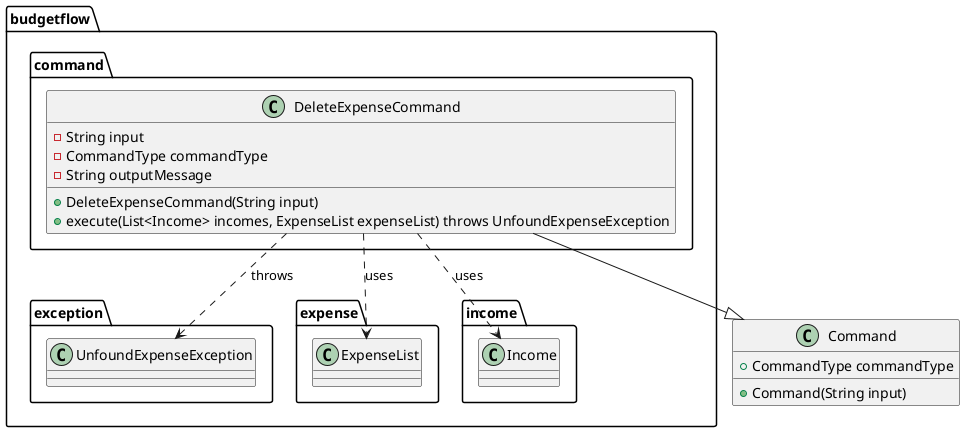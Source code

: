 @startuml

package budgetflow.command {
    class DeleteExpenseCommand {
        - String input
        - CommandType commandType
        - String outputMessage
        + DeleteExpenseCommand(String input)
        + execute(List<Income> incomes, ExpenseList expenseList) throws UnfoundExpenseException
    }
}

package budgetflow.exception {
    class UnfoundExpenseException
}

package budgetflow.expense {
    class ExpenseList
}

package budgetflow.income {
    class Income
}

class Command {
    + Command(String input)
    + CommandType commandType
}

DeleteExpenseCommand --|> Command
DeleteExpenseCommand ..> UnfoundExpenseException : throws
DeleteExpenseCommand ..> Income : uses
DeleteExpenseCommand ..> ExpenseList : uses

@enduml

